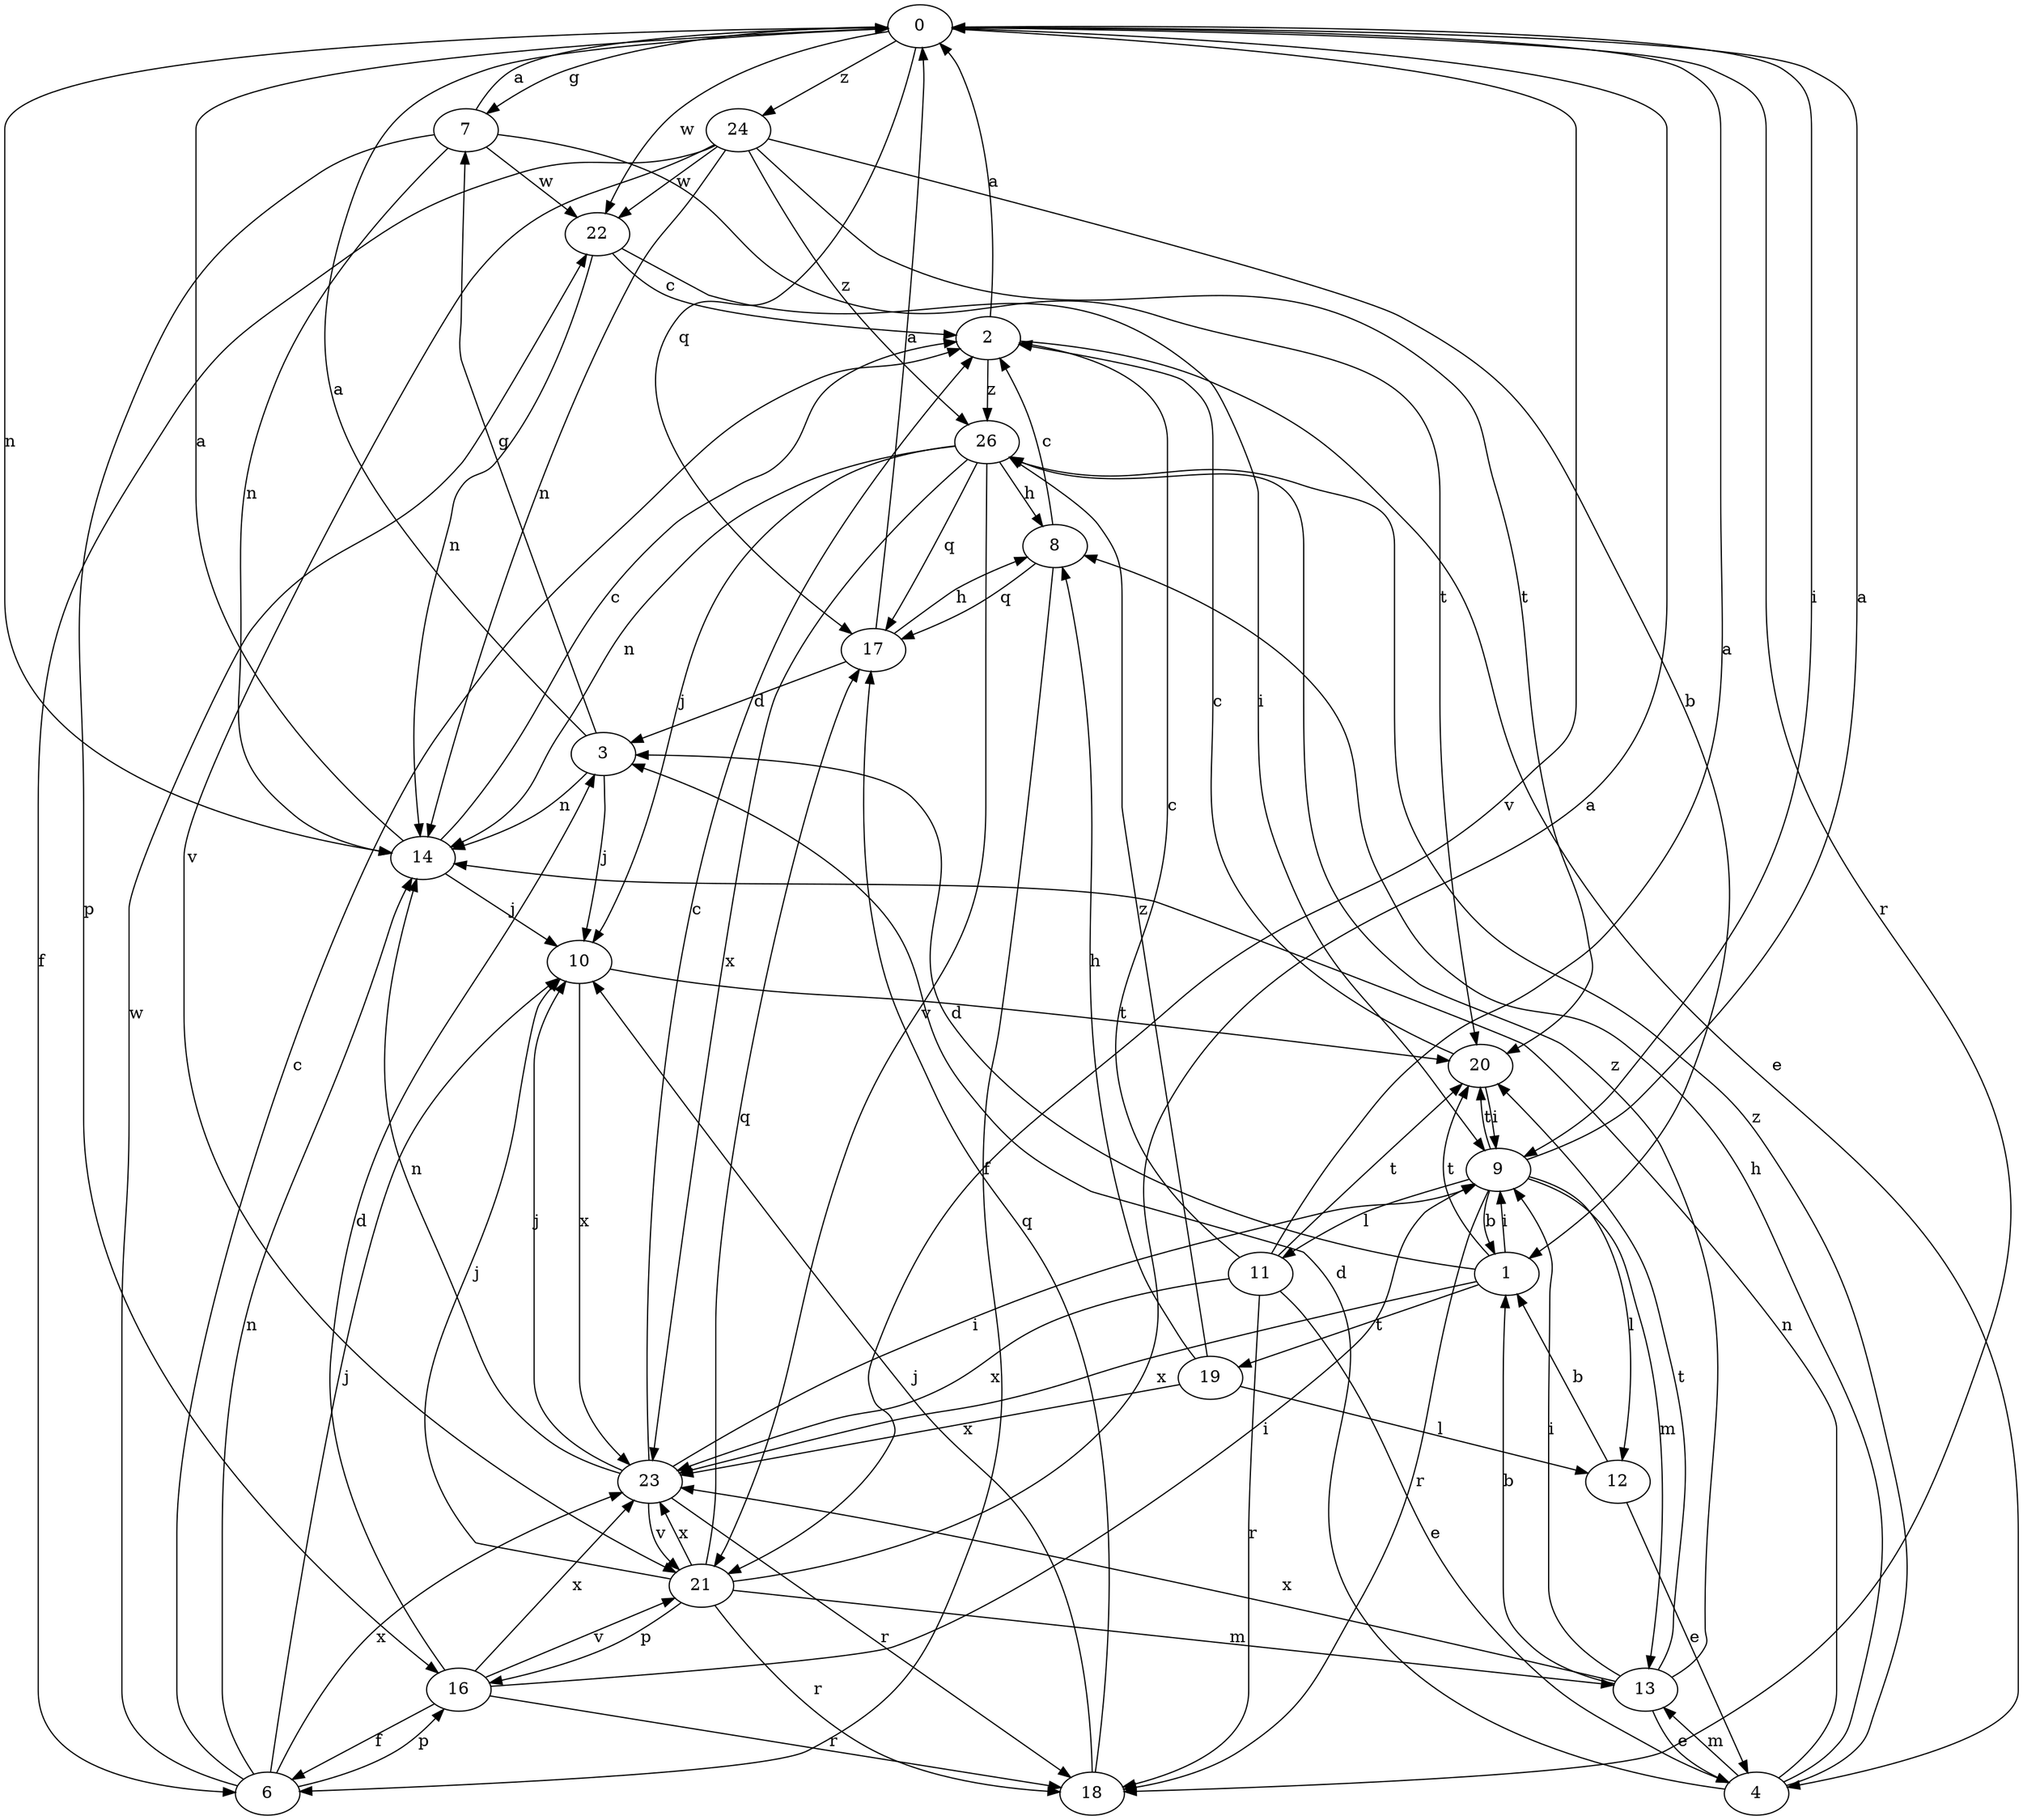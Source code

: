 strict digraph  {
0;
1;
2;
3;
4;
6;
7;
8;
9;
10;
11;
12;
13;
14;
16;
17;
18;
19;
20;
21;
22;
23;
24;
26;
0 -> 7  [label=g];
0 -> 9  [label=i];
0 -> 14  [label=n];
0 -> 17  [label=q];
0 -> 18  [label=r];
0 -> 21  [label=v];
0 -> 22  [label=w];
0 -> 24  [label=z];
1 -> 3  [label=d];
1 -> 9  [label=i];
1 -> 19  [label=t];
1 -> 20  [label=t];
1 -> 23  [label=x];
2 -> 0  [label=a];
2 -> 4  [label=e];
2 -> 26  [label=z];
3 -> 0  [label=a];
3 -> 7  [label=g];
3 -> 10  [label=j];
3 -> 14  [label=n];
4 -> 3  [label=d];
4 -> 8  [label=h];
4 -> 13  [label=m];
4 -> 14  [label=n];
4 -> 26  [label=z];
6 -> 2  [label=c];
6 -> 10  [label=j];
6 -> 14  [label=n];
6 -> 16  [label=p];
6 -> 22  [label=w];
6 -> 23  [label=x];
7 -> 0  [label=a];
7 -> 14  [label=n];
7 -> 16  [label=p];
7 -> 20  [label=t];
7 -> 22  [label=w];
8 -> 2  [label=c];
8 -> 6  [label=f];
8 -> 17  [label=q];
9 -> 0  [label=a];
9 -> 1  [label=b];
9 -> 11  [label=l];
9 -> 12  [label=l];
9 -> 13  [label=m];
9 -> 18  [label=r];
9 -> 20  [label=t];
10 -> 20  [label=t];
10 -> 23  [label=x];
11 -> 0  [label=a];
11 -> 2  [label=c];
11 -> 4  [label=e];
11 -> 18  [label=r];
11 -> 20  [label=t];
11 -> 23  [label=x];
12 -> 1  [label=b];
12 -> 4  [label=e];
13 -> 1  [label=b];
13 -> 4  [label=e];
13 -> 9  [label=i];
13 -> 20  [label=t];
13 -> 23  [label=x];
13 -> 26  [label=z];
14 -> 0  [label=a];
14 -> 2  [label=c];
14 -> 10  [label=j];
16 -> 3  [label=d];
16 -> 6  [label=f];
16 -> 9  [label=i];
16 -> 18  [label=r];
16 -> 21  [label=v];
16 -> 23  [label=x];
17 -> 0  [label=a];
17 -> 3  [label=d];
17 -> 8  [label=h];
18 -> 10  [label=j];
18 -> 17  [label=q];
19 -> 8  [label=h];
19 -> 12  [label=l];
19 -> 23  [label=x];
19 -> 26  [label=z];
20 -> 2  [label=c];
20 -> 9  [label=i];
21 -> 0  [label=a];
21 -> 10  [label=j];
21 -> 13  [label=m];
21 -> 16  [label=p];
21 -> 17  [label=q];
21 -> 18  [label=r];
21 -> 23  [label=x];
22 -> 2  [label=c];
22 -> 9  [label=i];
22 -> 14  [label=n];
23 -> 2  [label=c];
23 -> 9  [label=i];
23 -> 10  [label=j];
23 -> 14  [label=n];
23 -> 18  [label=r];
23 -> 21  [label=v];
24 -> 1  [label=b];
24 -> 6  [label=f];
24 -> 14  [label=n];
24 -> 20  [label=t];
24 -> 21  [label=v];
24 -> 22  [label=w];
24 -> 26  [label=z];
26 -> 8  [label=h];
26 -> 10  [label=j];
26 -> 14  [label=n];
26 -> 17  [label=q];
26 -> 21  [label=v];
26 -> 23  [label=x];
}
